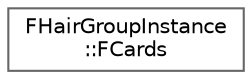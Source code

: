 digraph "Graphical Class Hierarchy"
{
 // INTERACTIVE_SVG=YES
 // LATEX_PDF_SIZE
  bgcolor="transparent";
  edge [fontname=Helvetica,fontsize=10,labelfontname=Helvetica,labelfontsize=10];
  node [fontname=Helvetica,fontsize=10,shape=box,height=0.2,width=0.4];
  rankdir="LR";
  Node0 [id="Node000000",label="FHairGroupInstance\l::FCards",height=0.2,width=0.4,color="grey40", fillcolor="white", style="filled",URL="$d8/d80/structFHairGroupInstance_1_1FCards.html",tooltip=" "];
}
